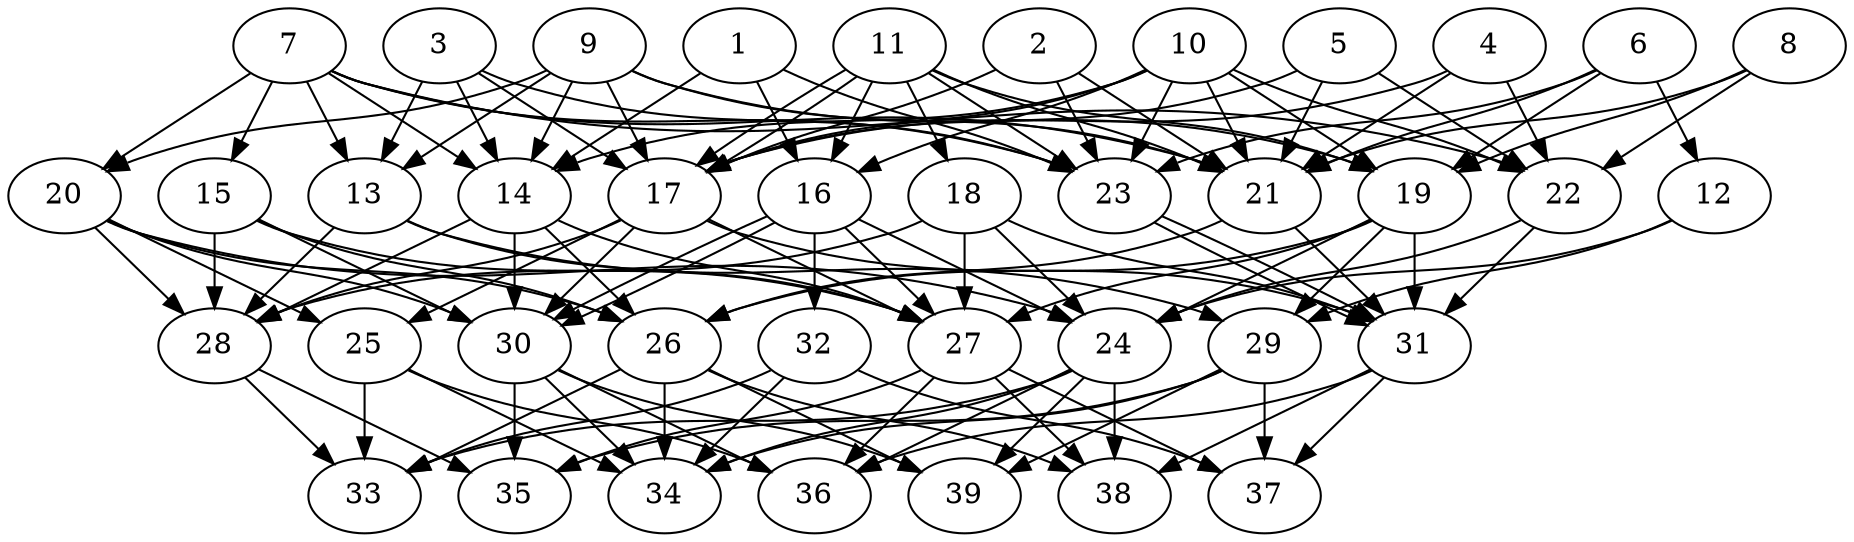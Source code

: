 // DAG (tier=3-complex, mode=data, n=39, ccr=0.536, fat=0.734, density=0.772, regular=0.282, jump=0.303, mindata=4194304, maxdata=33554432)
// DAG automatically generated by daggen at Sun Aug 24 16:33:35 2025
// /home/ermia/Project/Environments/daggen/bin/daggen --dot --ccr 0.536 --fat 0.734 --regular 0.282 --density 0.772 --jump 0.303 --mindata 4194304 --maxdata 33554432 -n 39 
digraph G {
  1 [size="2188541949260213518336", alpha="0.18", expect_size="1094270974630106759168"]
  1 -> 14 [size ="1348527800188928"]
  1 -> 16 [size ="1348527800188928"]
  1 -> 23 [size ="1348527800188928"]
  2 [size="120297501129083184", alpha="0.14", expect_size="60148750564541592"]
  2 -> 17 [size ="1965486497595392"]
  2 -> 21 [size ="1965486497595392"]
  2 -> 23 [size ="1965486497595392"]
  3 [size="16240452438406916096", alpha="0.01", expect_size="8120226219203458048"]
  3 -> 13 [size ="8610885316640768"]
  3 -> 14 [size ="8610885316640768"]
  3 -> 17 [size ="8610885316640768"]
  3 -> 23 [size ="8610885316640768"]
  4 [size="10142690799177806381056", alpha="0.15", expect_size="5071345399588903190528"]
  4 -> 17 [size ="3748510897799168"]
  4 -> 21 [size ="3748510897799168"]
  4 -> 22 [size ="3748510897799168"]
  5 [size="4570376756521209", alpha="0.05", expect_size="2285188378260604"]
  5 -> 17 [size ="254401725857792"]
  5 -> 21 [size ="254401725857792"]
  5 -> 22 [size ="254401725857792"]
  6 [size="4959614608090327040", alpha="0.05", expect_size="2479807304045163520"]
  6 -> 12 [size ="4510025779249152"]
  6 -> 19 [size ="4510025779249152"]
  6 -> 21 [size ="4510025779249152"]
  6 -> 23 [size ="4510025779249152"]
  7 [size="210664826550785376", alpha="0.02", expect_size="105332413275392688"]
  7 -> 13 [size ="4856027598028800"]
  7 -> 14 [size ="4856027598028800"]
  7 -> 15 [size ="4856027598028800"]
  7 -> 20 [size ="4856027598028800"]
  7 -> 21 [size ="4856027598028800"]
  7 -> 22 [size ="4856027598028800"]
  7 -> 23 [size ="4856027598028800"]
  8 [size="12720984741843774", alpha="0.07", expect_size="6360492370921887"]
  8 -> 19 [size ="245609390931968"]
  8 -> 21 [size ="245609390931968"]
  8 -> 22 [size ="245609390931968"]
  9 [size="1072132016436150272000", alpha="0.12", expect_size="536066008218075136000"]
  9 -> 13 [size ="838022148915200"]
  9 -> 14 [size ="838022148915200"]
  9 -> 17 [size ="838022148915200"]
  9 -> 19 [size ="838022148915200"]
  9 -> 20 [size ="838022148915200"]
  9 -> 21 [size ="838022148915200"]
  10 [size="25751070177133674364928", alpha="0.17", expect_size="12875535088566837182464"]
  10 -> 14 [size ="6976220117860352"]
  10 -> 16 [size ="6976220117860352"]
  10 -> 17 [size ="6976220117860352"]
  10 -> 19 [size ="6976220117860352"]
  10 -> 21 [size ="6976220117860352"]
  10 -> 22 [size ="6976220117860352"]
  10 -> 23 [size ="6976220117860352"]
  11 [size="9195028442336089604096", alpha="0.03", expect_size="4597514221168044802048"]
  11 -> 16 [size ="3511225363202048"]
  11 -> 17 [size ="3511225363202048"]
  11 -> 17 [size ="3511225363202048"]
  11 -> 18 [size ="3511225363202048"]
  11 -> 19 [size ="3511225363202048"]
  11 -> 21 [size ="3511225363202048"]
  11 -> 23 [size ="3511225363202048"]
  12 [size="3063899083805592064", alpha="0.09", expect_size="1531949541902796032"]
  12 -> 24 [size ="1979120929996800"]
  12 -> 29 [size ="1979120929996800"]
  13 [size="245100075949280768", alpha="0.06", expect_size="122550037974640384"]
  13 -> 27 [size ="3942469943164928"]
  13 -> 28 [size ="3942469943164928"]
  13 -> 29 [size ="3942469943164928"]
  14 [size="2359062237900914176", alpha="0.18", expect_size="1179531118950457088"]
  14 -> 26 [size ="934027074732032"]
  14 -> 27 [size ="934027074732032"]
  14 -> 28 [size ="934027074732032"]
  14 -> 30 [size ="934027074732032"]
  15 [size="5384020481803817058304", alpha="0.10", expect_size="2692010240901908529152"]
  15 -> 26 [size ="2457505259061248"]
  15 -> 27 [size ="2457505259061248"]
  15 -> 28 [size ="2457505259061248"]
  15 -> 30 [size ="2457505259061248"]
  16 [size="19749840253112341757952", alpha="0.20", expect_size="9874920126556170878976"]
  16 -> 24 [size ="5845195551670272"]
  16 -> 27 [size ="5845195551670272"]
  16 -> 30 [size ="5845195551670272"]
  16 -> 30 [size ="5845195551670272"]
  16 -> 32 [size ="5845195551670272"]
  17 [size="107852560162233472", alpha="0.17", expect_size="53926280081116736"]
  17 -> 25 [size ="8528840326381568"]
  17 -> 27 [size ="8528840326381568"]
  17 -> 28 [size ="8528840326381568"]
  17 -> 30 [size ="8528840326381568"]
  17 -> 31 [size ="8528840326381568"]
  18 [size="27870499149030992", alpha="0.14", expect_size="13935249574515496"]
  18 -> 24 [size ="484016104931328"]
  18 -> 27 [size ="484016104931328"]
  18 -> 28 [size ="484016104931328"]
  18 -> 31 [size ="484016104931328"]
  19 [size="8887801011435107328", alpha="0.01", expect_size="4443900505717553664"]
  19 -> 24 [size ="4619213469646848"]
  19 -> 26 [size ="4619213469646848"]
  19 -> 27 [size ="4619213469646848"]
  19 -> 29 [size ="4619213469646848"]
  19 -> 31 [size ="4619213469646848"]
  20 [size="464142819007091200", alpha="0.12", expect_size="232071409503545600"]
  20 -> 24 [size ="8899222912892928"]
  20 -> 25 [size ="8899222912892928"]
  20 -> 26 [size ="8899222912892928"]
  20 -> 28 [size ="8899222912892928"]
  20 -> 30 [size ="8899222912892928"]
  21 [size="112982552279545472", alpha="0.20", expect_size="56491276139772736"]
  21 -> 26 [size ="5569085752475648"]
  21 -> 31 [size ="5569085752475648"]
  22 [size="7143116716866550", alpha="0.10", expect_size="3571558358433275"]
  22 -> 24 [size ="234836404994048"]
  22 -> 31 [size ="234836404994048"]
  23 [size="5591313877509701632", alpha="0.03", expect_size="2795656938754850816"]
  23 -> 31 [size ="2002900150648832"]
  23 -> 31 [size ="2002900150648832"]
  24 [size="22879783067803873280", alpha="0.19", expect_size="11439891533901936640"]
  24 -> 33 [size ="8323596288000000"]
  24 -> 34 [size ="8323596288000000"]
  24 -> 36 [size ="8323596288000000"]
  24 -> 38 [size ="8323596288000000"]
  24 -> 39 [size ="8323596288000000"]
  25 [size="387126470626965056", alpha="0.01", expect_size="193563235313482528"]
  25 -> 33 [size ="7849623997644800"]
  25 -> 34 [size ="7849623997644800"]
  25 -> 36 [size ="7849623997644800"]
  26 [size="129135177193806880", alpha="0.06", expect_size="64567588596903440"]
  26 -> 33 [size ="4046809588563968"]
  26 -> 34 [size ="4046809588563968"]
  26 -> 38 [size ="4046809588563968"]
  26 -> 39 [size ="4046809588563968"]
  27 [size="363243354293321792", alpha="0.20", expect_size="181621677146660896"]
  27 -> 35 [size ="8768557928153088"]
  27 -> 36 [size ="8768557928153088"]
  27 -> 37 [size ="8768557928153088"]
  27 -> 38 [size ="8768557928153088"]
  28 [size="109976072334639936", alpha="0.03", expect_size="54988036167319968"]
  28 -> 33 [size ="1924103615283200"]
  28 -> 35 [size ="1924103615283200"]
  29 [size="620446621726607488", alpha="0.03", expect_size="310223310863303744"]
  29 -> 34 [size ="397416083750912"]
  29 -> 35 [size ="397416083750912"]
  29 -> 37 [size ="397416083750912"]
  29 -> 39 [size ="397416083750912"]
  30 [size="26312303445939389988864", alpha="0.05", expect_size="13156151722969694994432"]
  30 -> 34 [size ="7077217884438528"]
  30 -> 35 [size ="7077217884438528"]
  30 -> 36 [size ="7077217884438528"]
  30 -> 39 [size ="7077217884438528"]
  31 [size="30732345598179285139456", alpha="0.18", expect_size="15366172799089642569728"]
  31 -> 36 [size ="7849110790995968"]
  31 -> 37 [size ="7849110790995968"]
  31 -> 38 [size ="7849110790995968"]
  32 [size="5206222314754882560", alpha="0.08", expect_size="2603111157377441280"]
  32 -> 33 [size ="2604068543397888"]
  32 -> 34 [size ="2604068543397888"]
  32 -> 37 [size ="2604068543397888"]
  33 [size="62292571532672424", alpha="0.19", expect_size="31146285766336212"]
  34 [size="160118189945063936", alpha="0.19", expect_size="80059094972531968"]
  35 [size="19738619603286136717312", alpha="0.03", expect_size="9869309801643068358656"]
  36 [size="5281797611937831936", alpha="0.12", expect_size="2640898805968915968"]
  37 [size="214893831507563904", alpha="0.18", expect_size="107446915753781952"]
  38 [size="3383220491026280960", alpha="0.08", expect_size="1691610245513140480"]
  39 [size="6044306985594777", alpha="0.10", expect_size="3022153492797388"]
}